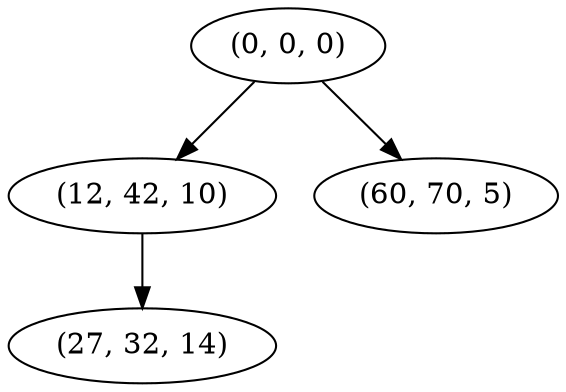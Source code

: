 digraph tree {
    "(0, 0, 0)";
    "(12, 42, 10)";
    "(27, 32, 14)";
    "(60, 70, 5)";
    "(0, 0, 0)" -> "(12, 42, 10)";
    "(0, 0, 0)" -> "(60, 70, 5)";
    "(12, 42, 10)" -> "(27, 32, 14)";
}
